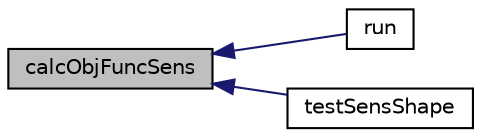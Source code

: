 digraph "calcObjFuncSens"
{
  bgcolor="transparent";
  edge [fontname="Helvetica",fontsize="10",labelfontname="Helvetica",labelfontsize="10"];
  node [fontname="Helvetica",fontsize="10",shape=record];
  rankdir="LR";
  Node8 [label="calcObjFuncSens",height=0.2,width=0.4,color="black", fillcolor="grey75", style="filled", fontcolor="black"];
  Node8 -> Node9 [dir="back",color="midnightblue",fontsize="10",style="solid",fontname="Helvetica"];
  Node9 [label="run",height=0.2,width=0.4,color="black",URL="$namespacedafoam_1_1optFuncs.html#a212dde2effacc1f2d4687e1b5792075e"];
  Node8 -> Node10 [dir="back",color="midnightblue",fontsize="10",style="solid",fontname="Helvetica"];
  Node10 [label="testSensShape",height=0.2,width=0.4,color="black",URL="$namespacedafoam_1_1optFuncs.html#adface870012785c36cfb7fcabd079dc6"];
}
